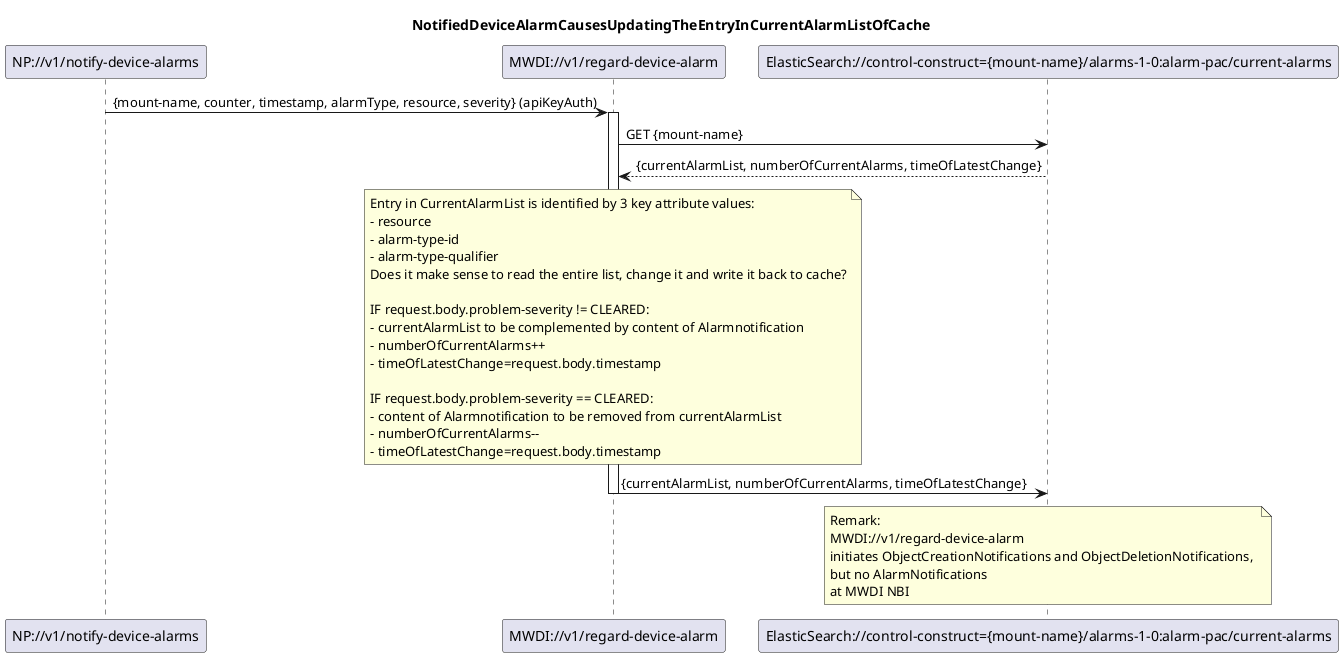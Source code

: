 @startuml 022_NotificationBasedAlarmListUpdate

skinparam responseMessageBelowArrow true

title NotifiedDeviceAlarmCausesUpdatingTheEntryInCurrentAlarmListOfCache

participant "NP://v1/notify-device-alarms" as subscription
participant "MWDI://v1/regard-device-alarm" as regardAlarm
participant "ElasticSearch://control-construct={mount-name}/alarms-1-0:alarm-pac/current-alarms" as CurrentAlarms

subscription -> regardAlarm: {mount-name, counter, timestamp, alarmType, resource, severity} (apiKeyAuth)
activate regardAlarm

regardAlarm -> CurrentAlarms: GET {mount-name}
CurrentAlarms --> regardAlarm: {currentAlarmList, numberOfCurrentAlarms, timeOfLatestChange}

note over regardAlarm
Entry in CurrentAlarmList is identified by 3 key attribute values:
- resource
- alarm-type-id
- alarm-type-qualifier
Does it make sense to read the entire list, change it and write it back to cache?

IF request.body.problem-severity != CLEARED:
- currentAlarmList to be complemented by content of Alarmnotification
- numberOfCurrentAlarms++
- timeOfLatestChange=request.body.timestamp

IF request.body.problem-severity == CLEARED:
- content of Alarmnotification to be removed from currentAlarmList
- numberOfCurrentAlarms--
- timeOfLatestChange=request.body.timestamp
end note

regardAlarm -> CurrentAlarms: {currentAlarmList, numberOfCurrentAlarms, timeOfLatestChange}
deactivate regardAlarm

note over CurrentAlarms
Remark: 
MWDI://v1/regard-device-alarm 
initiates ObjectCreationNotifications and ObjectDeletionNotifications, 
but no AlarmNotifications 
at MWDI NBI
end note

@enduml